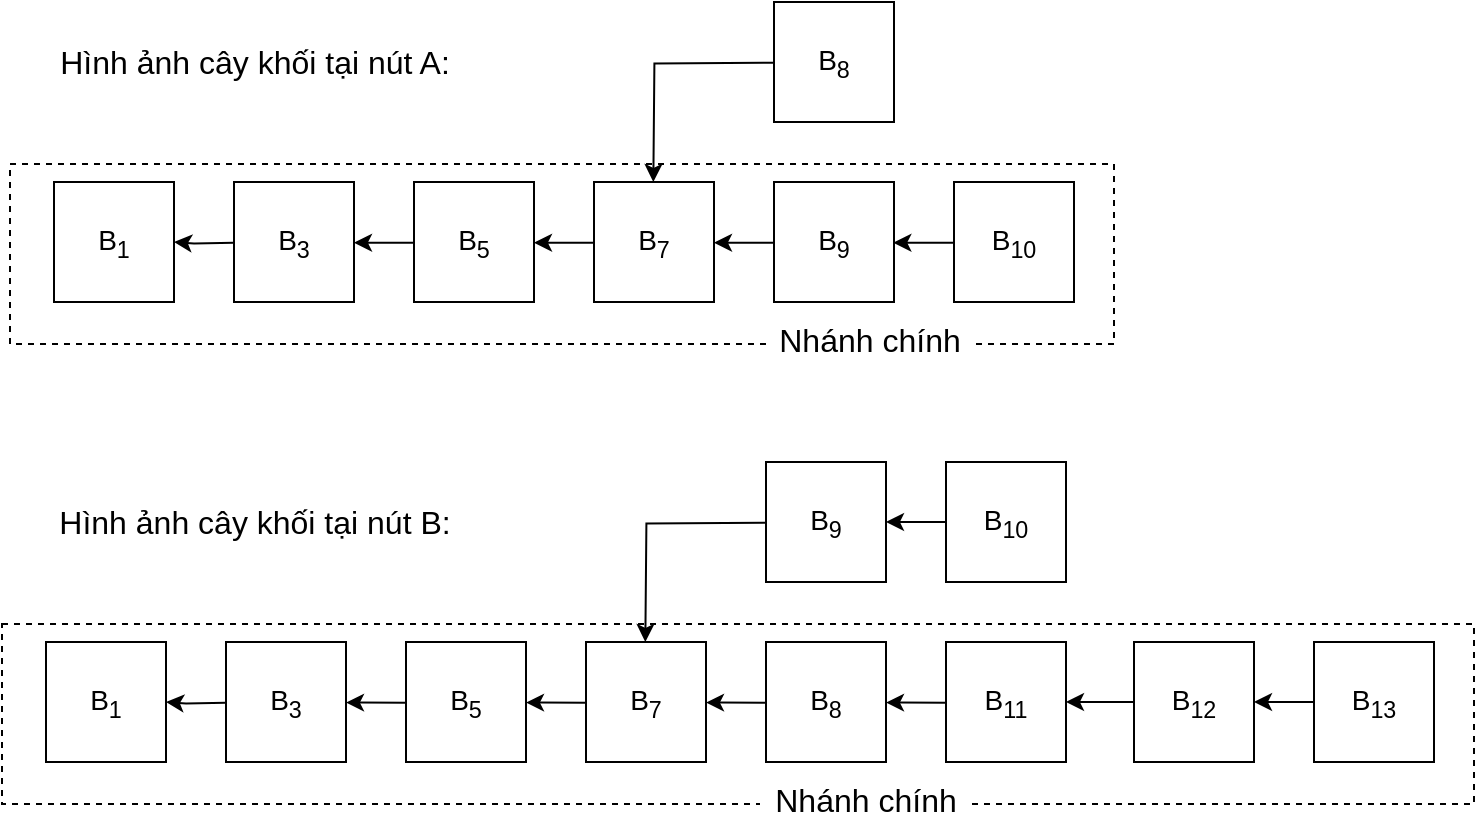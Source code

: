 <mxfile version="10.7.4" type="device"><diagram id="JdvDR2dX4NFqWzeX9k5U" name="Page-1"><mxGraphModel dx="988" dy="613" grid="1" gridSize="10" guides="1" tooltips="1" connect="1" arrows="1" fold="1" page="1" pageScale="1" pageWidth="850" pageHeight="1100" background="#ffffff" math="0" shadow="0"><root><mxCell id="0"/><mxCell id="1" parent="0"/><mxCell id="4ul5O_Y3L702EczsxBXc-10" style="edgeStyle=orthogonalEdgeStyle;rounded=0;orthogonalLoop=1;jettySize=auto;html=1;" parent="1" target="4ul5O_Y3L702EczsxBXc-3" edge="1"><mxGeometry relative="1" as="geometry"><mxPoint x="161.0" y="210.333" as="sourcePoint"/></mxGeometry></mxCell><mxCell id="4ul5O_Y3L702EczsxBXc-13" style="edgeStyle=orthogonalEdgeStyle;rounded=0;orthogonalLoop=1;jettySize=auto;html=1;" parent="1" edge="1"><mxGeometry relative="1" as="geometry"><mxPoint x="251" y="210.333" as="sourcePoint"/><mxPoint x="221.0" y="210.333" as="targetPoint"/></mxGeometry></mxCell><mxCell id="4ul5O_Y3L702EczsxBXc-3" value="&lt;span style=&quot;font-size: 14px&quot;&gt;B&lt;sub&gt;1&lt;/sub&gt;&lt;/span&gt;&lt;br&gt;" style="rounded=0;whiteSpace=wrap;html=1;" parent="1" vertex="1"><mxGeometry x="71" y="180" width="60" height="60" as="geometry"/></mxCell><mxCell id="4ul5O_Y3L702EczsxBXc-14" style="edgeStyle=orthogonalEdgeStyle;rounded=0;orthogonalLoop=1;jettySize=auto;html=1;" parent="1" edge="1"><mxGeometry relative="1" as="geometry"><mxPoint x="341" y="210.333" as="sourcePoint"/><mxPoint x="311" y="210.333" as="targetPoint"/></mxGeometry></mxCell><mxCell id="4ul5O_Y3L702EczsxBXc-15" style="edgeStyle=orthogonalEdgeStyle;rounded=0;orthogonalLoop=1;jettySize=auto;html=1;" parent="1" edge="1"><mxGeometry relative="1" as="geometry"><mxPoint x="431" y="210.333" as="sourcePoint"/><mxPoint x="401" y="210.333" as="targetPoint"/></mxGeometry></mxCell><mxCell id="4ul5O_Y3L702EczsxBXc-16" value="" style="rounded=1;whiteSpace=wrap;html=1;arcSize=0;fillColor=none;dashed=1;" parent="1" vertex="1"><mxGeometry x="49" y="171" width="552" height="90" as="geometry"/></mxCell><mxCell id="4ul5O_Y3L702EczsxBXc-17" value="Nhánh chính" style="text;html=1;strokeColor=none;fillColor=#ffffff;align=center;verticalAlign=middle;whiteSpace=wrap;rounded=0;dashed=1;fontSize=16;" parent="1" vertex="1"><mxGeometry x="428" y="249" width="102" height="20" as="geometry"/></mxCell><mxCell id="4ul5O_Y3L702EczsxBXc-19" style="edgeStyle=orthogonalEdgeStyle;rounded=0;orthogonalLoop=1;jettySize=auto;html=1;entryX=1;entryY=0.5;entryDx=0;entryDy=0;fontSize=16;" parent="1" edge="1"><mxGeometry relative="1" as="geometry"><mxPoint x="521" y="210.333" as="sourcePoint"/><mxPoint x="490.667" y="210.333" as="targetPoint"/></mxGeometry></mxCell><mxCell id="4ul5O_Y3L702EczsxBXc-21" style="edgeStyle=orthogonalEdgeStyle;rounded=0;orthogonalLoop=1;jettySize=auto;html=1;fontSize=16;" parent="1" edge="1"><mxGeometry relative="1" as="geometry"><mxPoint x="431" y="120.333" as="sourcePoint"/><mxPoint x="370.667" y="180" as="targetPoint"/></mxGeometry></mxCell><mxCell id="2" value="&lt;span style=&quot;font-size: 14px&quot;&gt;B&lt;sub&gt;3&lt;/sub&gt;&lt;/span&gt;&lt;br&gt;" style="rounded=0;whiteSpace=wrap;html=1;" parent="1" vertex="1"><mxGeometry x="161" y="180" width="60" height="60" as="geometry"/></mxCell><mxCell id="5" value="&lt;span style=&quot;font-size: 14px&quot;&gt;B&lt;sub&gt;5&lt;/sub&gt;&lt;/span&gt;&lt;br&gt;" style="rounded=0;whiteSpace=wrap;html=1;" parent="1" vertex="1"><mxGeometry x="251" y="180" width="60" height="60" as="geometry"/></mxCell><mxCell id="9" value="&lt;span style=&quot;font-size: 14px&quot;&gt;B&lt;sub&gt;7&lt;/sub&gt;&lt;/span&gt;&lt;br&gt;" style="rounded=0;whiteSpace=wrap;html=1;" parent="1" vertex="1"><mxGeometry x="341" y="180" width="60" height="60" as="geometry"/></mxCell><mxCell id="10" value="&lt;span style=&quot;font-size: 14px&quot;&gt;B&lt;sub&gt;9&lt;/sub&gt;&lt;/span&gt;&lt;br&gt;" style="rounded=0;whiteSpace=wrap;html=1;" parent="1" vertex="1"><mxGeometry x="431" y="180" width="60" height="60" as="geometry"/></mxCell><mxCell id="11" value="&lt;span style=&quot;font-size: 14px&quot;&gt;B&lt;sub&gt;8&lt;/sub&gt;&lt;/span&gt;&lt;br&gt;" style="rounded=0;whiteSpace=wrap;html=1;" parent="1" vertex="1"><mxGeometry x="431" y="90" width="60" height="60" as="geometry"/></mxCell><mxCell id="12" value="&lt;span style=&quot;font-size: 14px&quot;&gt;B&lt;sub&gt;10&lt;/sub&gt;&lt;/span&gt;&lt;br&gt;" style="rounded=0;whiteSpace=wrap;html=1;" parent="1" vertex="1"><mxGeometry x="521" y="180" width="60" height="60" as="geometry"/></mxCell><mxCell id="dEqD-McfWnUoESZgsnbK-15" style="edgeStyle=orthogonalEdgeStyle;rounded=0;orthogonalLoop=1;jettySize=auto;html=1;" edge="1" parent="1" target="dEqD-McfWnUoESZgsnbK-17"><mxGeometry relative="1" as="geometry"><mxPoint x="157" y="440.333" as="sourcePoint"/></mxGeometry></mxCell><mxCell id="dEqD-McfWnUoESZgsnbK-16" style="edgeStyle=orthogonalEdgeStyle;rounded=0;orthogonalLoop=1;jettySize=auto;html=1;" edge="1" parent="1"><mxGeometry relative="1" as="geometry"><mxPoint x="247" y="440.333" as="sourcePoint"/><mxPoint x="217" y="440" as="targetPoint"/></mxGeometry></mxCell><mxCell id="dEqD-McfWnUoESZgsnbK-17" value="&lt;span style=&quot;font-size: 14px&quot;&gt;B&lt;sub&gt;1&lt;/sub&gt;&lt;/span&gt;&lt;br&gt;" style="rounded=0;whiteSpace=wrap;html=1;" vertex="1" parent="1"><mxGeometry x="67" y="410" width="60" height="60" as="geometry"/></mxCell><mxCell id="dEqD-McfWnUoESZgsnbK-18" style="edgeStyle=orthogonalEdgeStyle;rounded=0;orthogonalLoop=1;jettySize=auto;html=1;" edge="1" parent="1"><mxGeometry relative="1" as="geometry"><mxPoint x="337" y="440.333" as="sourcePoint"/><mxPoint x="307" y="440" as="targetPoint"/></mxGeometry></mxCell><mxCell id="dEqD-McfWnUoESZgsnbK-19" style="edgeStyle=orthogonalEdgeStyle;rounded=0;orthogonalLoop=1;jettySize=auto;html=1;" edge="1" parent="1"><mxGeometry relative="1" as="geometry"><mxPoint x="427" y="440.333" as="sourcePoint"/><mxPoint x="397" y="440" as="targetPoint"/></mxGeometry></mxCell><mxCell id="dEqD-McfWnUoESZgsnbK-20" value="" style="rounded=1;whiteSpace=wrap;html=1;arcSize=0;fillColor=none;dashed=1;" vertex="1" parent="1"><mxGeometry x="45" y="401" width="736" height="90" as="geometry"/></mxCell><mxCell id="dEqD-McfWnUoESZgsnbK-21" value="Nhánh chính" style="text;html=1;strokeColor=none;fillColor=#ffffff;align=center;verticalAlign=middle;whiteSpace=wrap;rounded=0;dashed=1;fontSize=16;" vertex="1" parent="1"><mxGeometry x="424" y="479" width="106" height="20" as="geometry"/></mxCell><mxCell id="dEqD-McfWnUoESZgsnbK-22" style="edgeStyle=orthogonalEdgeStyle;rounded=0;orthogonalLoop=1;jettySize=auto;html=1;entryX=1;entryY=0.5;entryDx=0;entryDy=0;fontSize=16;" edge="1" parent="1"><mxGeometry relative="1" as="geometry"><mxPoint x="517" y="440.333" as="sourcePoint"/><mxPoint x="487" y="440" as="targetPoint"/></mxGeometry></mxCell><mxCell id="dEqD-McfWnUoESZgsnbK-23" style="edgeStyle=orthogonalEdgeStyle;rounded=0;orthogonalLoop=1;jettySize=auto;html=1;fontSize=16;" edge="1" parent="1"><mxGeometry relative="1" as="geometry"><mxPoint x="427" y="350.333" as="sourcePoint"/><mxPoint x="366.667" y="410" as="targetPoint"/></mxGeometry></mxCell><mxCell id="dEqD-McfWnUoESZgsnbK-24" value="&lt;span style=&quot;font-size: 14px&quot;&gt;B&lt;sub&gt;3&lt;/sub&gt;&lt;/span&gt;&lt;br&gt;" style="rounded=0;whiteSpace=wrap;html=1;" vertex="1" parent="1"><mxGeometry x="157" y="410" width="60" height="60" as="geometry"/></mxCell><mxCell id="dEqD-McfWnUoESZgsnbK-25" value="&lt;span style=&quot;font-size: 14px&quot;&gt;B&lt;sub&gt;5&lt;/sub&gt;&lt;/span&gt;&lt;br&gt;" style="rounded=0;whiteSpace=wrap;html=1;" vertex="1" parent="1"><mxGeometry x="247" y="410" width="60" height="60" as="geometry"/></mxCell><mxCell id="dEqD-McfWnUoESZgsnbK-26" value="&lt;span style=&quot;font-size: 14px&quot;&gt;B&lt;sub&gt;7&lt;/sub&gt;&lt;/span&gt;&lt;br&gt;" style="rounded=0;whiteSpace=wrap;html=1;" vertex="1" parent="1"><mxGeometry x="337" y="410" width="60" height="60" as="geometry"/></mxCell><mxCell id="dEqD-McfWnUoESZgsnbK-27" value="&lt;span style=&quot;font-size: 14px&quot;&gt;B&lt;sub&gt;8&lt;/sub&gt;&lt;/span&gt;&lt;br&gt;" style="rounded=0;whiteSpace=wrap;html=1;" vertex="1" parent="1"><mxGeometry x="427" y="410" width="60" height="60" as="geometry"/></mxCell><mxCell id="dEqD-McfWnUoESZgsnbK-28" value="&lt;span style=&quot;font-size: 14px&quot;&gt;B&lt;sub&gt;9&lt;/sub&gt;&lt;/span&gt;&lt;br&gt;" style="rounded=0;whiteSpace=wrap;html=1;" vertex="1" parent="1"><mxGeometry x="427" y="320" width="60" height="60" as="geometry"/></mxCell><mxCell id="dEqD-McfWnUoESZgsnbK-29" value="&lt;span style=&quot;font-size: 14px&quot;&gt;B&lt;sub&gt;11&lt;/sub&gt;&lt;/span&gt;&lt;br&gt;" style="rounded=0;whiteSpace=wrap;html=1;" vertex="1" parent="1"><mxGeometry x="517" y="410" width="60" height="60" as="geometry"/></mxCell><mxCell id="dEqD-McfWnUoESZgsnbK-31" style="edgeStyle=orthogonalEdgeStyle;rounded=0;orthogonalLoop=1;jettySize=auto;html=1;" edge="1" parent="1" source="dEqD-McfWnUoESZgsnbK-30" target="dEqD-McfWnUoESZgsnbK-28"><mxGeometry relative="1" as="geometry"/></mxCell><mxCell id="dEqD-McfWnUoESZgsnbK-30" value="&lt;span style=&quot;font-size: 14px&quot;&gt;B&lt;sub&gt;10&lt;/sub&gt;&lt;/span&gt;&lt;br&gt;" style="rounded=0;whiteSpace=wrap;html=1;" vertex="1" parent="1"><mxGeometry x="517" y="320" width="60" height="60" as="geometry"/></mxCell><mxCell id="dEqD-McfWnUoESZgsnbK-34" style="edgeStyle=orthogonalEdgeStyle;rounded=0;orthogonalLoop=1;jettySize=auto;html=1;" edge="1" parent="1" source="dEqD-McfWnUoESZgsnbK-32" target="dEqD-McfWnUoESZgsnbK-29"><mxGeometry relative="1" as="geometry"/></mxCell><mxCell id="dEqD-McfWnUoESZgsnbK-32" value="&lt;span style=&quot;font-size: 14px&quot;&gt;B&lt;sub&gt;12&lt;/sub&gt;&lt;/span&gt;&lt;br&gt;" style="rounded=0;whiteSpace=wrap;html=1;" vertex="1" parent="1"><mxGeometry x="611" y="410" width="60" height="60" as="geometry"/></mxCell><mxCell id="dEqD-McfWnUoESZgsnbK-35" style="edgeStyle=orthogonalEdgeStyle;rounded=0;orthogonalLoop=1;jettySize=auto;html=1;" edge="1" parent="1" source="dEqD-McfWnUoESZgsnbK-33" target="dEqD-McfWnUoESZgsnbK-32"><mxGeometry relative="1" as="geometry"/></mxCell><mxCell id="dEqD-McfWnUoESZgsnbK-33" value="&lt;span style=&quot;font-size: 14px&quot;&gt;B&lt;sub&gt;13&lt;/sub&gt;&lt;/span&gt;&lt;br&gt;" style="rounded=0;whiteSpace=wrap;html=1;" vertex="1" parent="1"><mxGeometry x="701" y="410" width="60" height="60" as="geometry"/></mxCell><mxCell id="dEqD-McfWnUoESZgsnbK-36" value="Hình ảnh cây khối tại nút A:" style="text;html=1;strokeColor=none;fillColor=none;align=center;verticalAlign=middle;whiteSpace=wrap;rounded=0;fontSize=16;" vertex="1" parent="1"><mxGeometry x="62" y="110" width="219" height="20" as="geometry"/></mxCell><mxCell id="dEqD-McfWnUoESZgsnbK-37" value="Hình ảnh cây khối tại nút B:" style="text;html=1;strokeColor=none;fillColor=none;align=center;verticalAlign=middle;whiteSpace=wrap;rounded=0;fontSize=16;" vertex="1" parent="1"><mxGeometry x="62" y="340" width="219" height="20" as="geometry"/></mxCell></root></mxGraphModel></diagram></mxfile>